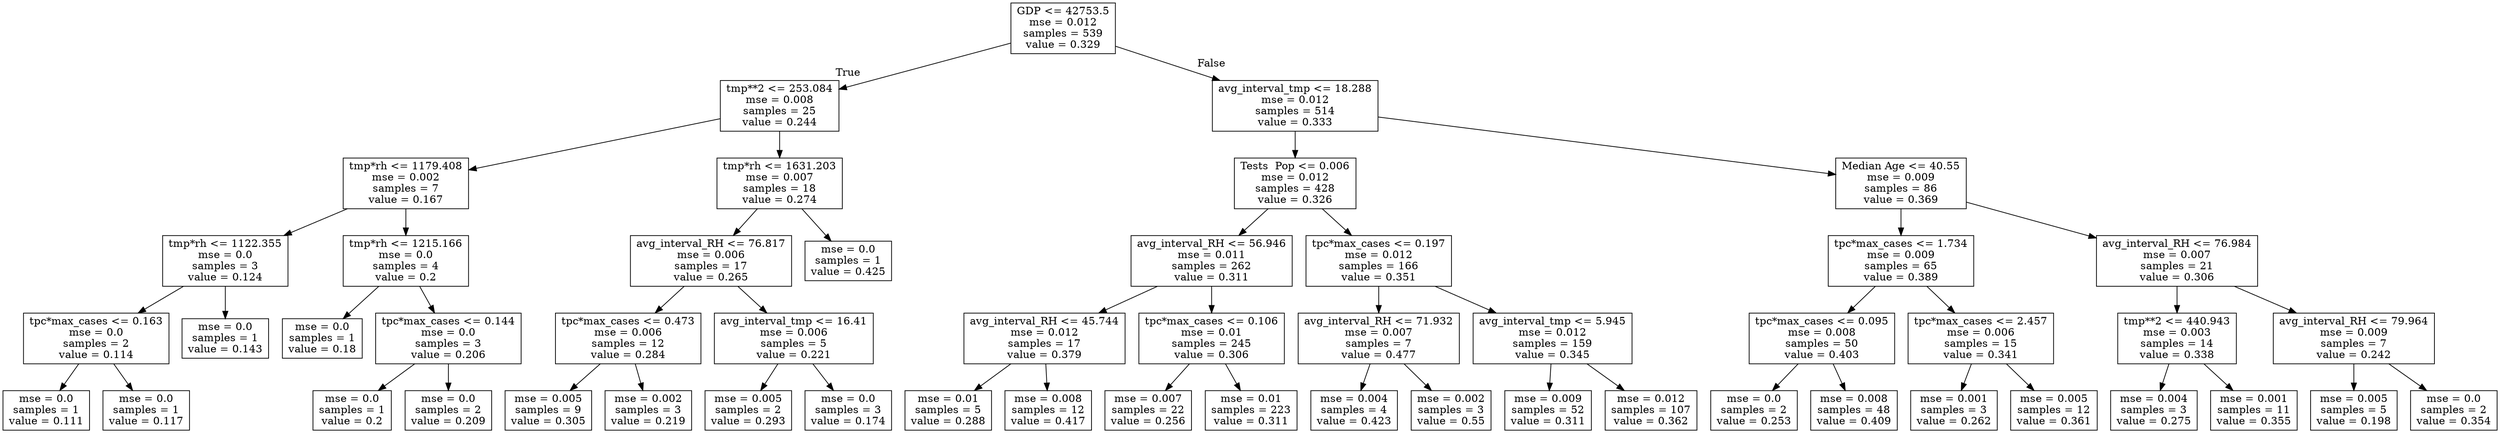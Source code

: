 digraph Tree {
node [shape=box] ;
0 [label="GDP <= 42753.5\nmse = 0.012\nsamples = 539\nvalue = 0.329"] ;
1 [label="tmp**2 <= 253.084\nmse = 0.008\nsamples = 25\nvalue = 0.244"] ;
0 -> 1 [labeldistance=2.5, labelangle=45, headlabel="True"] ;
2 [label="tmp*rh <= 1179.408\nmse = 0.002\nsamples = 7\nvalue = 0.167"] ;
1 -> 2 ;
3 [label="tmp*rh <= 1122.355\nmse = 0.0\nsamples = 3\nvalue = 0.124"] ;
2 -> 3 ;
4 [label="tpc*max_cases <= 0.163\nmse = 0.0\nsamples = 2\nvalue = 0.114"] ;
3 -> 4 ;
5 [label="mse = 0.0\nsamples = 1\nvalue = 0.111"] ;
4 -> 5 ;
6 [label="mse = 0.0\nsamples = 1\nvalue = 0.117"] ;
4 -> 6 ;
7 [label="mse = 0.0\nsamples = 1\nvalue = 0.143"] ;
3 -> 7 ;
8 [label="tmp*rh <= 1215.166\nmse = 0.0\nsamples = 4\nvalue = 0.2"] ;
2 -> 8 ;
9 [label="mse = 0.0\nsamples = 1\nvalue = 0.18"] ;
8 -> 9 ;
10 [label="tpc*max_cases <= 0.144\nmse = 0.0\nsamples = 3\nvalue = 0.206"] ;
8 -> 10 ;
11 [label="mse = 0.0\nsamples = 1\nvalue = 0.2"] ;
10 -> 11 ;
12 [label="mse = 0.0\nsamples = 2\nvalue = 0.209"] ;
10 -> 12 ;
13 [label="tmp*rh <= 1631.203\nmse = 0.007\nsamples = 18\nvalue = 0.274"] ;
1 -> 13 ;
14 [label="avg_interval_RH <= 76.817\nmse = 0.006\nsamples = 17\nvalue = 0.265"] ;
13 -> 14 ;
15 [label="tpc*max_cases <= 0.473\nmse = 0.006\nsamples = 12\nvalue = 0.284"] ;
14 -> 15 ;
16 [label="mse = 0.005\nsamples = 9\nvalue = 0.305"] ;
15 -> 16 ;
17 [label="mse = 0.002\nsamples = 3\nvalue = 0.219"] ;
15 -> 17 ;
18 [label="avg_interval_tmp <= 16.41\nmse = 0.006\nsamples = 5\nvalue = 0.221"] ;
14 -> 18 ;
19 [label="mse = 0.005\nsamples = 2\nvalue = 0.293"] ;
18 -> 19 ;
20 [label="mse = 0.0\nsamples = 3\nvalue = 0.174"] ;
18 -> 20 ;
21 [label="mse = 0.0\nsamples = 1\nvalue = 0.425"] ;
13 -> 21 ;
22 [label="avg_interval_tmp <= 18.288\nmse = 0.012\nsamples = 514\nvalue = 0.333"] ;
0 -> 22 [labeldistance=2.5, labelangle=-45, headlabel="False"] ;
23 [label="Tests \ Pop <= 0.006\nmse = 0.012\nsamples = 428\nvalue = 0.326"] ;
22 -> 23 ;
24 [label="avg_interval_RH <= 56.946\nmse = 0.011\nsamples = 262\nvalue = 0.311"] ;
23 -> 24 ;
25 [label="avg_interval_RH <= 45.744\nmse = 0.012\nsamples = 17\nvalue = 0.379"] ;
24 -> 25 ;
26 [label="mse = 0.01\nsamples = 5\nvalue = 0.288"] ;
25 -> 26 ;
27 [label="mse = 0.008\nsamples = 12\nvalue = 0.417"] ;
25 -> 27 ;
28 [label="tpc*max_cases <= 0.106\nmse = 0.01\nsamples = 245\nvalue = 0.306"] ;
24 -> 28 ;
29 [label="mse = 0.007\nsamples = 22\nvalue = 0.256"] ;
28 -> 29 ;
30 [label="mse = 0.01\nsamples = 223\nvalue = 0.311"] ;
28 -> 30 ;
31 [label="tpc*max_cases <= 0.197\nmse = 0.012\nsamples = 166\nvalue = 0.351"] ;
23 -> 31 ;
32 [label="avg_interval_RH <= 71.932\nmse = 0.007\nsamples = 7\nvalue = 0.477"] ;
31 -> 32 ;
33 [label="mse = 0.004\nsamples = 4\nvalue = 0.423"] ;
32 -> 33 ;
34 [label="mse = 0.002\nsamples = 3\nvalue = 0.55"] ;
32 -> 34 ;
35 [label="avg_interval_tmp <= 5.945\nmse = 0.012\nsamples = 159\nvalue = 0.345"] ;
31 -> 35 ;
36 [label="mse = 0.009\nsamples = 52\nvalue = 0.311"] ;
35 -> 36 ;
37 [label="mse = 0.012\nsamples = 107\nvalue = 0.362"] ;
35 -> 37 ;
38 [label="Median Age <= 40.55\nmse = 0.009\nsamples = 86\nvalue = 0.369"] ;
22 -> 38 ;
39 [label="tpc*max_cases <= 1.734\nmse = 0.009\nsamples = 65\nvalue = 0.389"] ;
38 -> 39 ;
40 [label="tpc*max_cases <= 0.095\nmse = 0.008\nsamples = 50\nvalue = 0.403"] ;
39 -> 40 ;
41 [label="mse = 0.0\nsamples = 2\nvalue = 0.253"] ;
40 -> 41 ;
42 [label="mse = 0.008\nsamples = 48\nvalue = 0.409"] ;
40 -> 42 ;
43 [label="tpc*max_cases <= 2.457\nmse = 0.006\nsamples = 15\nvalue = 0.341"] ;
39 -> 43 ;
44 [label="mse = 0.001\nsamples = 3\nvalue = 0.262"] ;
43 -> 44 ;
45 [label="mse = 0.005\nsamples = 12\nvalue = 0.361"] ;
43 -> 45 ;
46 [label="avg_interval_RH <= 76.984\nmse = 0.007\nsamples = 21\nvalue = 0.306"] ;
38 -> 46 ;
47 [label="tmp**2 <= 440.943\nmse = 0.003\nsamples = 14\nvalue = 0.338"] ;
46 -> 47 ;
48 [label="mse = 0.004\nsamples = 3\nvalue = 0.275"] ;
47 -> 48 ;
49 [label="mse = 0.001\nsamples = 11\nvalue = 0.355"] ;
47 -> 49 ;
50 [label="avg_interval_RH <= 79.964\nmse = 0.009\nsamples = 7\nvalue = 0.242"] ;
46 -> 50 ;
51 [label="mse = 0.005\nsamples = 5\nvalue = 0.198"] ;
50 -> 51 ;
52 [label="mse = 0.0\nsamples = 2\nvalue = 0.354"] ;
50 -> 52 ;
}